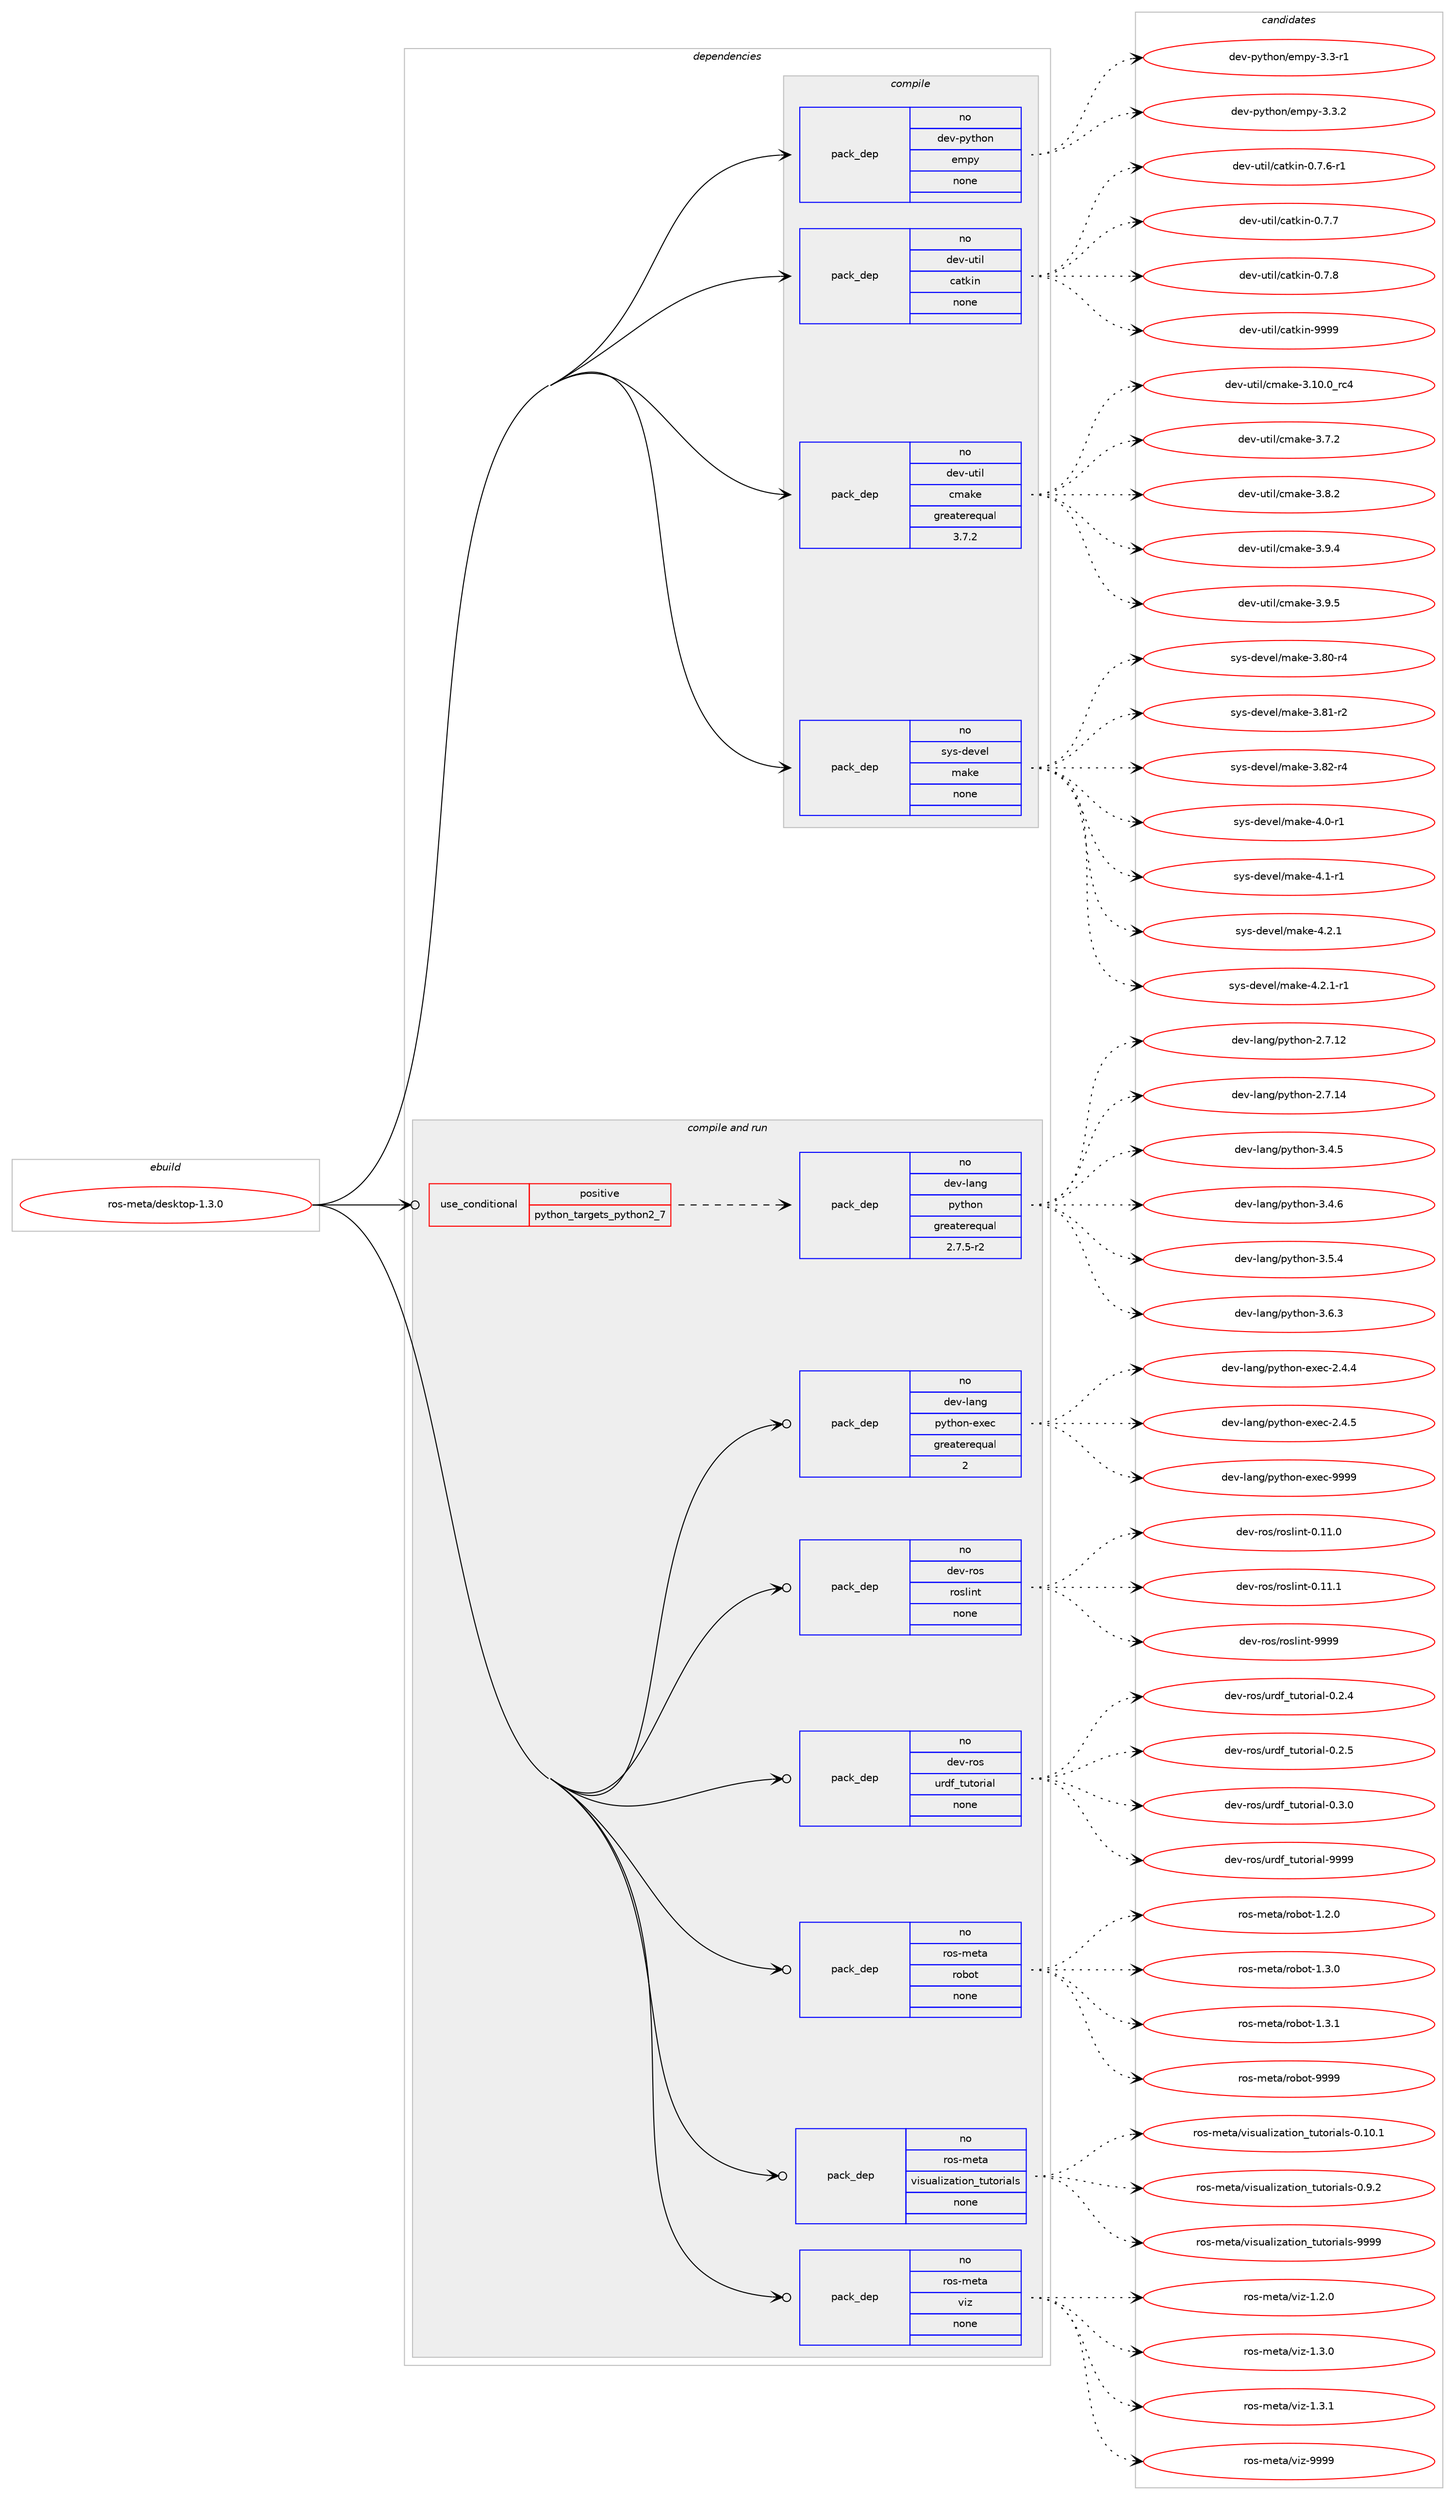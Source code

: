 digraph prolog {

# *************
# Graph options
# *************

newrank=true;
concentrate=true;
compound=true;
graph [rankdir=LR,fontname=Helvetica,fontsize=10,ranksep=1.5];#, ranksep=2.5, nodesep=0.2];
edge  [arrowhead=vee];
node  [fontname=Helvetica,fontsize=10];

# **********
# The ebuild
# **********

subgraph cluster_leftcol {
color=gray;
rank=same;
label=<<i>ebuild</i>>;
id [label="ros-meta/desktop-1.3.0", color=red, width=4, href="../ros-meta/desktop-1.3.0.svg"];
}

# ****************
# The dependencies
# ****************

subgraph cluster_midcol {
color=gray;
label=<<i>dependencies</i>>;
subgraph cluster_compile {
fillcolor="#eeeeee";
style=filled;
label=<<i>compile</i>>;
subgraph pack324461 {
dependency441041 [label=<<TABLE BORDER="0" CELLBORDER="1" CELLSPACING="0" CELLPADDING="4" WIDTH="220"><TR><TD ROWSPAN="6" CELLPADDING="30">pack_dep</TD></TR><TR><TD WIDTH="110">no</TD></TR><TR><TD>dev-python</TD></TR><TR><TD>empy</TD></TR><TR><TD>none</TD></TR><TR><TD></TD></TR></TABLE>>, shape=none, color=blue];
}
id:e -> dependency441041:w [weight=20,style="solid",arrowhead="vee"];
subgraph pack324462 {
dependency441042 [label=<<TABLE BORDER="0" CELLBORDER="1" CELLSPACING="0" CELLPADDING="4" WIDTH="220"><TR><TD ROWSPAN="6" CELLPADDING="30">pack_dep</TD></TR><TR><TD WIDTH="110">no</TD></TR><TR><TD>dev-util</TD></TR><TR><TD>catkin</TD></TR><TR><TD>none</TD></TR><TR><TD></TD></TR></TABLE>>, shape=none, color=blue];
}
id:e -> dependency441042:w [weight=20,style="solid",arrowhead="vee"];
subgraph pack324463 {
dependency441043 [label=<<TABLE BORDER="0" CELLBORDER="1" CELLSPACING="0" CELLPADDING="4" WIDTH="220"><TR><TD ROWSPAN="6" CELLPADDING="30">pack_dep</TD></TR><TR><TD WIDTH="110">no</TD></TR><TR><TD>dev-util</TD></TR><TR><TD>cmake</TD></TR><TR><TD>greaterequal</TD></TR><TR><TD>3.7.2</TD></TR></TABLE>>, shape=none, color=blue];
}
id:e -> dependency441043:w [weight=20,style="solid",arrowhead="vee"];
subgraph pack324464 {
dependency441044 [label=<<TABLE BORDER="0" CELLBORDER="1" CELLSPACING="0" CELLPADDING="4" WIDTH="220"><TR><TD ROWSPAN="6" CELLPADDING="30">pack_dep</TD></TR><TR><TD WIDTH="110">no</TD></TR><TR><TD>sys-devel</TD></TR><TR><TD>make</TD></TR><TR><TD>none</TD></TR><TR><TD></TD></TR></TABLE>>, shape=none, color=blue];
}
id:e -> dependency441044:w [weight=20,style="solid",arrowhead="vee"];
}
subgraph cluster_compileandrun {
fillcolor="#eeeeee";
style=filled;
label=<<i>compile and run</i>>;
subgraph cond108931 {
dependency441045 [label=<<TABLE BORDER="0" CELLBORDER="1" CELLSPACING="0" CELLPADDING="4"><TR><TD ROWSPAN="3" CELLPADDING="10">use_conditional</TD></TR><TR><TD>positive</TD></TR><TR><TD>python_targets_python2_7</TD></TR></TABLE>>, shape=none, color=red];
subgraph pack324465 {
dependency441046 [label=<<TABLE BORDER="0" CELLBORDER="1" CELLSPACING="0" CELLPADDING="4" WIDTH="220"><TR><TD ROWSPAN="6" CELLPADDING="30">pack_dep</TD></TR><TR><TD WIDTH="110">no</TD></TR><TR><TD>dev-lang</TD></TR><TR><TD>python</TD></TR><TR><TD>greaterequal</TD></TR><TR><TD>2.7.5-r2</TD></TR></TABLE>>, shape=none, color=blue];
}
dependency441045:e -> dependency441046:w [weight=20,style="dashed",arrowhead="vee"];
}
id:e -> dependency441045:w [weight=20,style="solid",arrowhead="odotvee"];
subgraph pack324466 {
dependency441047 [label=<<TABLE BORDER="0" CELLBORDER="1" CELLSPACING="0" CELLPADDING="4" WIDTH="220"><TR><TD ROWSPAN="6" CELLPADDING="30">pack_dep</TD></TR><TR><TD WIDTH="110">no</TD></TR><TR><TD>dev-lang</TD></TR><TR><TD>python-exec</TD></TR><TR><TD>greaterequal</TD></TR><TR><TD>2</TD></TR></TABLE>>, shape=none, color=blue];
}
id:e -> dependency441047:w [weight=20,style="solid",arrowhead="odotvee"];
subgraph pack324467 {
dependency441048 [label=<<TABLE BORDER="0" CELLBORDER="1" CELLSPACING="0" CELLPADDING="4" WIDTH="220"><TR><TD ROWSPAN="6" CELLPADDING="30">pack_dep</TD></TR><TR><TD WIDTH="110">no</TD></TR><TR><TD>dev-ros</TD></TR><TR><TD>roslint</TD></TR><TR><TD>none</TD></TR><TR><TD></TD></TR></TABLE>>, shape=none, color=blue];
}
id:e -> dependency441048:w [weight=20,style="solid",arrowhead="odotvee"];
subgraph pack324468 {
dependency441049 [label=<<TABLE BORDER="0" CELLBORDER="1" CELLSPACING="0" CELLPADDING="4" WIDTH="220"><TR><TD ROWSPAN="6" CELLPADDING="30">pack_dep</TD></TR><TR><TD WIDTH="110">no</TD></TR><TR><TD>dev-ros</TD></TR><TR><TD>urdf_tutorial</TD></TR><TR><TD>none</TD></TR><TR><TD></TD></TR></TABLE>>, shape=none, color=blue];
}
id:e -> dependency441049:w [weight=20,style="solid",arrowhead="odotvee"];
subgraph pack324469 {
dependency441050 [label=<<TABLE BORDER="0" CELLBORDER="1" CELLSPACING="0" CELLPADDING="4" WIDTH="220"><TR><TD ROWSPAN="6" CELLPADDING="30">pack_dep</TD></TR><TR><TD WIDTH="110">no</TD></TR><TR><TD>ros-meta</TD></TR><TR><TD>robot</TD></TR><TR><TD>none</TD></TR><TR><TD></TD></TR></TABLE>>, shape=none, color=blue];
}
id:e -> dependency441050:w [weight=20,style="solid",arrowhead="odotvee"];
subgraph pack324470 {
dependency441051 [label=<<TABLE BORDER="0" CELLBORDER="1" CELLSPACING="0" CELLPADDING="4" WIDTH="220"><TR><TD ROWSPAN="6" CELLPADDING="30">pack_dep</TD></TR><TR><TD WIDTH="110">no</TD></TR><TR><TD>ros-meta</TD></TR><TR><TD>visualization_tutorials</TD></TR><TR><TD>none</TD></TR><TR><TD></TD></TR></TABLE>>, shape=none, color=blue];
}
id:e -> dependency441051:w [weight=20,style="solid",arrowhead="odotvee"];
subgraph pack324471 {
dependency441052 [label=<<TABLE BORDER="0" CELLBORDER="1" CELLSPACING="0" CELLPADDING="4" WIDTH="220"><TR><TD ROWSPAN="6" CELLPADDING="30">pack_dep</TD></TR><TR><TD WIDTH="110">no</TD></TR><TR><TD>ros-meta</TD></TR><TR><TD>viz</TD></TR><TR><TD>none</TD></TR><TR><TD></TD></TR></TABLE>>, shape=none, color=blue];
}
id:e -> dependency441052:w [weight=20,style="solid",arrowhead="odotvee"];
}
subgraph cluster_run {
fillcolor="#eeeeee";
style=filled;
label=<<i>run</i>>;
}
}

# **************
# The candidates
# **************

subgraph cluster_choices {
rank=same;
color=gray;
label=<<i>candidates</i>>;

subgraph choice324461 {
color=black;
nodesep=1;
choice1001011184511212111610411111047101109112121455146514511449 [label="dev-python/empy-3.3-r1", color=red, width=4,href="../dev-python/empy-3.3-r1.svg"];
choice1001011184511212111610411111047101109112121455146514650 [label="dev-python/empy-3.3.2", color=red, width=4,href="../dev-python/empy-3.3.2.svg"];
dependency441041:e -> choice1001011184511212111610411111047101109112121455146514511449:w [style=dotted,weight="100"];
dependency441041:e -> choice1001011184511212111610411111047101109112121455146514650:w [style=dotted,weight="100"];
}
subgraph choice324462 {
color=black;
nodesep=1;
choice100101118451171161051084799971161071051104548465546544511449 [label="dev-util/catkin-0.7.6-r1", color=red, width=4,href="../dev-util/catkin-0.7.6-r1.svg"];
choice10010111845117116105108479997116107105110454846554655 [label="dev-util/catkin-0.7.7", color=red, width=4,href="../dev-util/catkin-0.7.7.svg"];
choice10010111845117116105108479997116107105110454846554656 [label="dev-util/catkin-0.7.8", color=red, width=4,href="../dev-util/catkin-0.7.8.svg"];
choice100101118451171161051084799971161071051104557575757 [label="dev-util/catkin-9999", color=red, width=4,href="../dev-util/catkin-9999.svg"];
dependency441042:e -> choice100101118451171161051084799971161071051104548465546544511449:w [style=dotted,weight="100"];
dependency441042:e -> choice10010111845117116105108479997116107105110454846554655:w [style=dotted,weight="100"];
dependency441042:e -> choice10010111845117116105108479997116107105110454846554656:w [style=dotted,weight="100"];
dependency441042:e -> choice100101118451171161051084799971161071051104557575757:w [style=dotted,weight="100"];
}
subgraph choice324463 {
color=black;
nodesep=1;
choice1001011184511711610510847991099710710145514649484648951149952 [label="dev-util/cmake-3.10.0_rc4", color=red, width=4,href="../dev-util/cmake-3.10.0_rc4.svg"];
choice10010111845117116105108479910997107101455146554650 [label="dev-util/cmake-3.7.2", color=red, width=4,href="../dev-util/cmake-3.7.2.svg"];
choice10010111845117116105108479910997107101455146564650 [label="dev-util/cmake-3.8.2", color=red, width=4,href="../dev-util/cmake-3.8.2.svg"];
choice10010111845117116105108479910997107101455146574652 [label="dev-util/cmake-3.9.4", color=red, width=4,href="../dev-util/cmake-3.9.4.svg"];
choice10010111845117116105108479910997107101455146574653 [label="dev-util/cmake-3.9.5", color=red, width=4,href="../dev-util/cmake-3.9.5.svg"];
dependency441043:e -> choice1001011184511711610510847991099710710145514649484648951149952:w [style=dotted,weight="100"];
dependency441043:e -> choice10010111845117116105108479910997107101455146554650:w [style=dotted,weight="100"];
dependency441043:e -> choice10010111845117116105108479910997107101455146564650:w [style=dotted,weight="100"];
dependency441043:e -> choice10010111845117116105108479910997107101455146574652:w [style=dotted,weight="100"];
dependency441043:e -> choice10010111845117116105108479910997107101455146574653:w [style=dotted,weight="100"];
}
subgraph choice324464 {
color=black;
nodesep=1;
choice11512111545100101118101108471099710710145514656484511452 [label="sys-devel/make-3.80-r4", color=red, width=4,href="../sys-devel/make-3.80-r4.svg"];
choice11512111545100101118101108471099710710145514656494511450 [label="sys-devel/make-3.81-r2", color=red, width=4,href="../sys-devel/make-3.81-r2.svg"];
choice11512111545100101118101108471099710710145514656504511452 [label="sys-devel/make-3.82-r4", color=red, width=4,href="../sys-devel/make-3.82-r4.svg"];
choice115121115451001011181011084710997107101455246484511449 [label="sys-devel/make-4.0-r1", color=red, width=4,href="../sys-devel/make-4.0-r1.svg"];
choice115121115451001011181011084710997107101455246494511449 [label="sys-devel/make-4.1-r1", color=red, width=4,href="../sys-devel/make-4.1-r1.svg"];
choice115121115451001011181011084710997107101455246504649 [label="sys-devel/make-4.2.1", color=red, width=4,href="../sys-devel/make-4.2.1.svg"];
choice1151211154510010111810110847109971071014552465046494511449 [label="sys-devel/make-4.2.1-r1", color=red, width=4,href="../sys-devel/make-4.2.1-r1.svg"];
dependency441044:e -> choice11512111545100101118101108471099710710145514656484511452:w [style=dotted,weight="100"];
dependency441044:e -> choice11512111545100101118101108471099710710145514656494511450:w [style=dotted,weight="100"];
dependency441044:e -> choice11512111545100101118101108471099710710145514656504511452:w [style=dotted,weight="100"];
dependency441044:e -> choice115121115451001011181011084710997107101455246484511449:w [style=dotted,weight="100"];
dependency441044:e -> choice115121115451001011181011084710997107101455246494511449:w [style=dotted,weight="100"];
dependency441044:e -> choice115121115451001011181011084710997107101455246504649:w [style=dotted,weight="100"];
dependency441044:e -> choice1151211154510010111810110847109971071014552465046494511449:w [style=dotted,weight="100"];
}
subgraph choice324465 {
color=black;
nodesep=1;
choice10010111845108971101034711212111610411111045504655464950 [label="dev-lang/python-2.7.12", color=red, width=4,href="../dev-lang/python-2.7.12.svg"];
choice10010111845108971101034711212111610411111045504655464952 [label="dev-lang/python-2.7.14", color=red, width=4,href="../dev-lang/python-2.7.14.svg"];
choice100101118451089711010347112121116104111110455146524653 [label="dev-lang/python-3.4.5", color=red, width=4,href="../dev-lang/python-3.4.5.svg"];
choice100101118451089711010347112121116104111110455146524654 [label="dev-lang/python-3.4.6", color=red, width=4,href="../dev-lang/python-3.4.6.svg"];
choice100101118451089711010347112121116104111110455146534652 [label="dev-lang/python-3.5.4", color=red, width=4,href="../dev-lang/python-3.5.4.svg"];
choice100101118451089711010347112121116104111110455146544651 [label="dev-lang/python-3.6.3", color=red, width=4,href="../dev-lang/python-3.6.3.svg"];
dependency441046:e -> choice10010111845108971101034711212111610411111045504655464950:w [style=dotted,weight="100"];
dependency441046:e -> choice10010111845108971101034711212111610411111045504655464952:w [style=dotted,weight="100"];
dependency441046:e -> choice100101118451089711010347112121116104111110455146524653:w [style=dotted,weight="100"];
dependency441046:e -> choice100101118451089711010347112121116104111110455146524654:w [style=dotted,weight="100"];
dependency441046:e -> choice100101118451089711010347112121116104111110455146534652:w [style=dotted,weight="100"];
dependency441046:e -> choice100101118451089711010347112121116104111110455146544651:w [style=dotted,weight="100"];
}
subgraph choice324466 {
color=black;
nodesep=1;
choice1001011184510897110103471121211161041111104510112010199455046524652 [label="dev-lang/python-exec-2.4.4", color=red, width=4,href="../dev-lang/python-exec-2.4.4.svg"];
choice1001011184510897110103471121211161041111104510112010199455046524653 [label="dev-lang/python-exec-2.4.5", color=red, width=4,href="../dev-lang/python-exec-2.4.5.svg"];
choice10010111845108971101034711212111610411111045101120101994557575757 [label="dev-lang/python-exec-9999", color=red, width=4,href="../dev-lang/python-exec-9999.svg"];
dependency441047:e -> choice1001011184510897110103471121211161041111104510112010199455046524652:w [style=dotted,weight="100"];
dependency441047:e -> choice1001011184510897110103471121211161041111104510112010199455046524653:w [style=dotted,weight="100"];
dependency441047:e -> choice10010111845108971101034711212111610411111045101120101994557575757:w [style=dotted,weight="100"];
}
subgraph choice324467 {
color=black;
nodesep=1;
choice100101118451141111154711411111510810511011645484649494648 [label="dev-ros/roslint-0.11.0", color=red, width=4,href="../dev-ros/roslint-0.11.0.svg"];
choice100101118451141111154711411111510810511011645484649494649 [label="dev-ros/roslint-0.11.1", color=red, width=4,href="../dev-ros/roslint-0.11.1.svg"];
choice10010111845114111115471141111151081051101164557575757 [label="dev-ros/roslint-9999", color=red, width=4,href="../dev-ros/roslint-9999.svg"];
dependency441048:e -> choice100101118451141111154711411111510810511011645484649494648:w [style=dotted,weight="100"];
dependency441048:e -> choice100101118451141111154711411111510810511011645484649494649:w [style=dotted,weight="100"];
dependency441048:e -> choice10010111845114111115471141111151081051101164557575757:w [style=dotted,weight="100"];
}
subgraph choice324468 {
color=black;
nodesep=1;
choice10010111845114111115471171141001029511611711611111410597108454846504652 [label="dev-ros/urdf_tutorial-0.2.4", color=red, width=4,href="../dev-ros/urdf_tutorial-0.2.4.svg"];
choice10010111845114111115471171141001029511611711611111410597108454846504653 [label="dev-ros/urdf_tutorial-0.2.5", color=red, width=4,href="../dev-ros/urdf_tutorial-0.2.5.svg"];
choice10010111845114111115471171141001029511611711611111410597108454846514648 [label="dev-ros/urdf_tutorial-0.3.0", color=red, width=4,href="../dev-ros/urdf_tutorial-0.3.0.svg"];
choice100101118451141111154711711410010295116117116111114105971084557575757 [label="dev-ros/urdf_tutorial-9999", color=red, width=4,href="../dev-ros/urdf_tutorial-9999.svg"];
dependency441049:e -> choice10010111845114111115471171141001029511611711611111410597108454846504652:w [style=dotted,weight="100"];
dependency441049:e -> choice10010111845114111115471171141001029511611711611111410597108454846504653:w [style=dotted,weight="100"];
dependency441049:e -> choice10010111845114111115471171141001029511611711611111410597108454846514648:w [style=dotted,weight="100"];
dependency441049:e -> choice100101118451141111154711711410010295116117116111114105971084557575757:w [style=dotted,weight="100"];
}
subgraph choice324469 {
color=black;
nodesep=1;
choice11411111545109101116974711411198111116454946504648 [label="ros-meta/robot-1.2.0", color=red, width=4,href="../ros-meta/robot-1.2.0.svg"];
choice11411111545109101116974711411198111116454946514648 [label="ros-meta/robot-1.3.0", color=red, width=4,href="../ros-meta/robot-1.3.0.svg"];
choice11411111545109101116974711411198111116454946514649 [label="ros-meta/robot-1.3.1", color=red, width=4,href="../ros-meta/robot-1.3.1.svg"];
choice114111115451091011169747114111981111164557575757 [label="ros-meta/robot-9999", color=red, width=4,href="../ros-meta/robot-9999.svg"];
dependency441050:e -> choice11411111545109101116974711411198111116454946504648:w [style=dotted,weight="100"];
dependency441050:e -> choice11411111545109101116974711411198111116454946514648:w [style=dotted,weight="100"];
dependency441050:e -> choice11411111545109101116974711411198111116454946514649:w [style=dotted,weight="100"];
dependency441050:e -> choice114111115451091011169747114111981111164557575757:w [style=dotted,weight="100"];
}
subgraph choice324470 {
color=black;
nodesep=1;
choice1141111154510910111697471181051151179710810512297116105111110951161171161111141059710811545484649484649 [label="ros-meta/visualization_tutorials-0.10.1", color=red, width=4,href="../ros-meta/visualization_tutorials-0.10.1.svg"];
choice11411111545109101116974711810511511797108105122971161051111109511611711611111410597108115454846574650 [label="ros-meta/visualization_tutorials-0.9.2", color=red, width=4,href="../ros-meta/visualization_tutorials-0.9.2.svg"];
choice114111115451091011169747118105115117971081051229711610511111095116117116111114105971081154557575757 [label="ros-meta/visualization_tutorials-9999", color=red, width=4,href="../ros-meta/visualization_tutorials-9999.svg"];
dependency441051:e -> choice1141111154510910111697471181051151179710810512297116105111110951161171161111141059710811545484649484649:w [style=dotted,weight="100"];
dependency441051:e -> choice11411111545109101116974711810511511797108105122971161051111109511611711611111410597108115454846574650:w [style=dotted,weight="100"];
dependency441051:e -> choice114111115451091011169747118105115117971081051229711610511111095116117116111114105971081154557575757:w [style=dotted,weight="100"];
}
subgraph choice324471 {
color=black;
nodesep=1;
choice114111115451091011169747118105122454946504648 [label="ros-meta/viz-1.2.0", color=red, width=4,href="../ros-meta/viz-1.2.0.svg"];
choice114111115451091011169747118105122454946514648 [label="ros-meta/viz-1.3.0", color=red, width=4,href="../ros-meta/viz-1.3.0.svg"];
choice114111115451091011169747118105122454946514649 [label="ros-meta/viz-1.3.1", color=red, width=4,href="../ros-meta/viz-1.3.1.svg"];
choice1141111154510910111697471181051224557575757 [label="ros-meta/viz-9999", color=red, width=4,href="../ros-meta/viz-9999.svg"];
dependency441052:e -> choice114111115451091011169747118105122454946504648:w [style=dotted,weight="100"];
dependency441052:e -> choice114111115451091011169747118105122454946514648:w [style=dotted,weight="100"];
dependency441052:e -> choice114111115451091011169747118105122454946514649:w [style=dotted,weight="100"];
dependency441052:e -> choice1141111154510910111697471181051224557575757:w [style=dotted,weight="100"];
}
}

}
